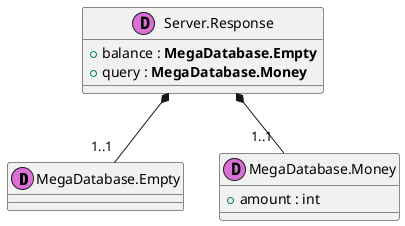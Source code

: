 @startuml
''''''''''''''''''''''''''''''''''''''''''
''                                      ''
''  AUTOGENERATED CODE -- DO NOT EDIT!  ''
''                                      ''
''''''''''''''''''''''''''''''''''''''''''

class "MegaDatabase.Empty" as _0<< (D,orchid) >> {
}
class "MegaDatabase.Money" as _1 << (D,orchid) >> {
+ amount : int
}
class "Server.Response" as _2 << (D,orchid) >> {
+ balance : **MegaDatabase.Empty**
+ query : **MegaDatabase.Money**
}
_2 *-- "1..1 " _0
_2 *-- "1..1 " _1
@enduml
